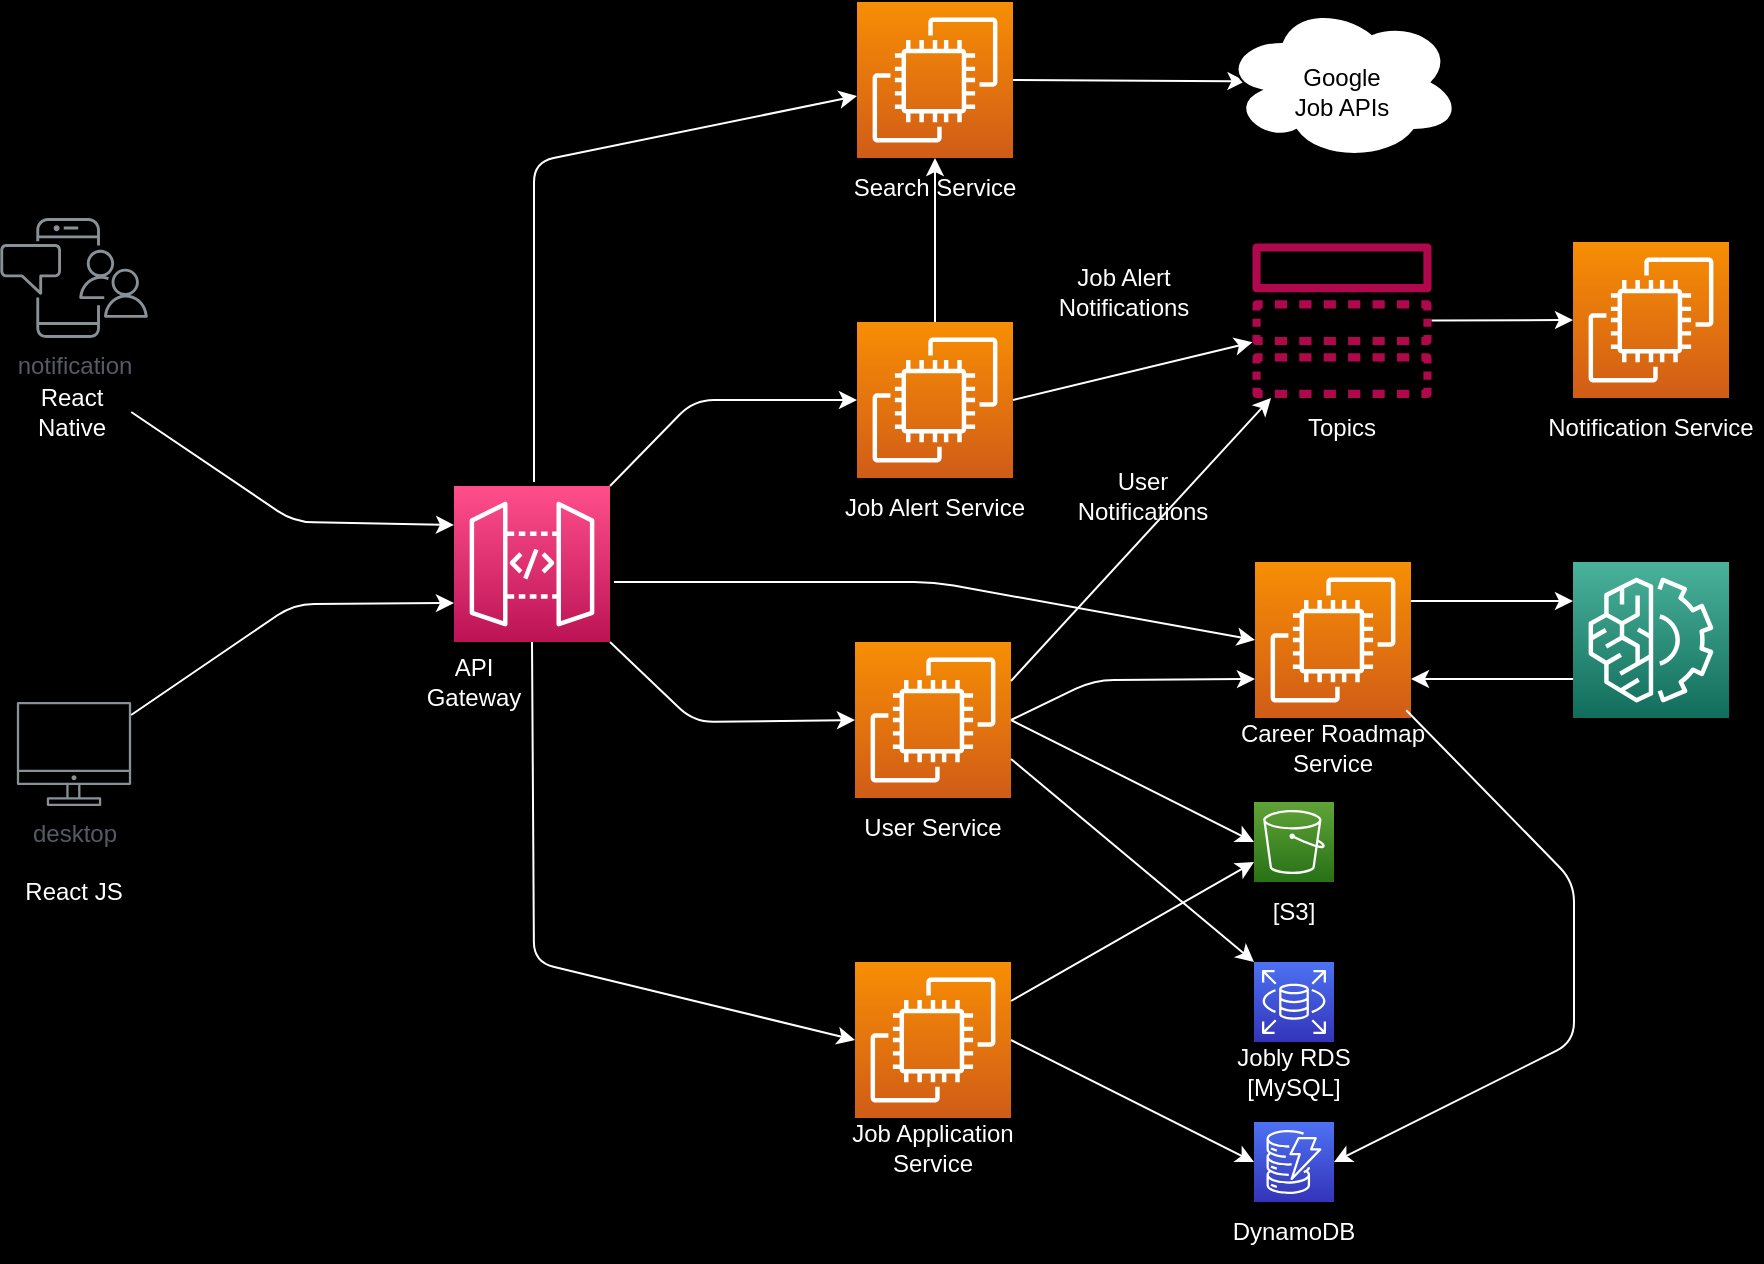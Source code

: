 <mxfile>
    <diagram id="Ht1M8jgEwFfnCIfOTk4-" name="Page-1">
        <mxGraphModel dx="959" dy="666" grid="1" gridSize="10" guides="1" tooltips="1" connect="1" arrows="1" fold="1" page="1" pageScale="1" pageWidth="1169" pageHeight="827" background="#000000" math="0" shadow="0">
            <root>
                <mxCell id="0"/>
                <mxCell id="1" parent="0"/>
                <mxCell id="11" value="" style="group" parent="1" vertex="1" connectable="0">
                    <mxGeometry x="465" y="40" width="111" height="108" as="geometry"/>
                </mxCell>
                <mxCell id="8" value="" style="sketch=0;points=[[0,0,0],[0.25,0,0],[0.5,0,0],[0.75,0,0],[1,0,0],[0,1,0],[0.25,1,0],[0.5,1,0],[0.75,1,0],[1,1,0],[0,0.25,0],[0,0.5,0],[0,0.75,0],[1,0.25,0],[1,0.5,0],[1,0.75,0]];outlineConnect=0;fontColor=#232F3E;gradientColor=#F78E04;gradientDirection=north;fillColor=#D05C17;strokeColor=#ffffff;dashed=0;verticalLabelPosition=bottom;verticalAlign=top;align=center;html=1;fontSize=12;fontStyle=0;aspect=fixed;shape=mxgraph.aws4.resourceIcon;resIcon=mxgraph.aws4.ec2;" parent="11" vertex="1">
                    <mxGeometry x="16.5" width="78" height="78" as="geometry"/>
                </mxCell>
                <mxCell id="10" value="Search Service" style="text;html=1;strokeColor=none;fillColor=none;align=center;verticalAlign=middle;whiteSpace=wrap;rounded=0;fontColor=#FFFFFF;" parent="11" vertex="1">
                    <mxGeometry y="78" width="111" height="30" as="geometry"/>
                </mxCell>
                <mxCell id="12" value="" style="group" parent="1" vertex="1" connectable="0">
                    <mxGeometry x="465" y="200" width="111" height="108" as="geometry"/>
                </mxCell>
                <mxCell id="13" value="" style="sketch=0;points=[[0,0,0],[0.25,0,0],[0.5,0,0],[0.75,0,0],[1,0,0],[0,1,0],[0.25,1,0],[0.5,1,0],[0.75,1,0],[1,1,0],[0,0.25,0],[0,0.5,0],[0,0.75,0],[1,0.25,0],[1,0.5,0],[1,0.75,0]];outlineConnect=0;fontColor=#232F3E;gradientColor=#F78E04;gradientDirection=north;fillColor=#D05C17;strokeColor=#ffffff;dashed=0;verticalLabelPosition=bottom;verticalAlign=top;align=center;html=1;fontSize=12;fontStyle=0;aspect=fixed;shape=mxgraph.aws4.resourceIcon;resIcon=mxgraph.aws4.ec2;" parent="12" vertex="1">
                    <mxGeometry x="16.5" width="78" height="78" as="geometry"/>
                </mxCell>
                <mxCell id="14" value="Job Alert Service" style="text;html=1;strokeColor=none;fillColor=none;align=center;verticalAlign=middle;whiteSpace=wrap;rounded=0;fontColor=#FFFFFF;" parent="12" vertex="1">
                    <mxGeometry y="78" width="111" height="30" as="geometry"/>
                </mxCell>
                <mxCell id="15" value="" style="group" parent="1" vertex="1" connectable="0">
                    <mxGeometry x="823" y="160" width="111" height="108" as="geometry"/>
                </mxCell>
                <mxCell id="16" value="" style="sketch=0;points=[[0,0,0],[0.25,0,0],[0.5,0,0],[0.75,0,0],[1,0,0],[0,1,0],[0.25,1,0],[0.5,1,0],[0.75,1,0],[1,1,0],[0,0.25,0],[0,0.5,0],[0,0.75,0],[1,0.25,0],[1,0.5,0],[1,0.75,0]];outlineConnect=0;fontColor=#232F3E;gradientColor=#F78E04;gradientDirection=north;fillColor=#D05C17;strokeColor=#ffffff;dashed=0;verticalLabelPosition=bottom;verticalAlign=top;align=center;html=1;fontSize=12;fontStyle=0;aspect=fixed;shape=mxgraph.aws4.resourceIcon;resIcon=mxgraph.aws4.ec2;" parent="15" vertex="1">
                    <mxGeometry x="16.5" width="78" height="78" as="geometry"/>
                </mxCell>
                <mxCell id="17" value="Notification Service" style="text;html=1;strokeColor=none;fillColor=none;align=center;verticalAlign=middle;whiteSpace=wrap;rounded=0;fontColor=#FFFFFF;" parent="15" vertex="1">
                    <mxGeometry y="78" width="111" height="30" as="geometry"/>
                </mxCell>
                <mxCell id="18" value="" style="group" parent="1" vertex="1" connectable="0">
                    <mxGeometry x="464" y="360" width="110" height="108" as="geometry"/>
                </mxCell>
                <mxCell id="19" value="" style="sketch=0;points=[[0,0,0],[0.25,0,0],[0.5,0,0],[0.75,0,0],[1,0,0],[0,1,0],[0.25,1,0],[0.5,1,0],[0.75,1,0],[1,1,0],[0,0.25,0],[0,0.5,0],[0,0.75,0],[1,0.25,0],[1,0.5,0],[1,0.75,0]];outlineConnect=0;fontColor=#232F3E;gradientColor=#F78E04;gradientDirection=north;fillColor=#D05C17;strokeColor=#ffffff;dashed=0;verticalLabelPosition=bottom;verticalAlign=top;align=center;html=1;fontSize=12;fontStyle=0;aspect=fixed;shape=mxgraph.aws4.resourceIcon;resIcon=mxgraph.aws4.ec2;" parent="18" vertex="1">
                    <mxGeometry x="16.5" width="78" height="78" as="geometry"/>
                </mxCell>
                <mxCell id="20" value="User Service" style="text;html=1;strokeColor=none;fillColor=none;align=center;verticalAlign=middle;whiteSpace=wrap;rounded=0;fontColor=#FFFFFF;" parent="18" vertex="1">
                    <mxGeometry y="78" width="111" height="30" as="geometry"/>
                </mxCell>
                <mxCell id="21" value="" style="group" parent="1" vertex="1" connectable="0">
                    <mxGeometry x="664" y="320" width="111" height="108" as="geometry"/>
                </mxCell>
                <mxCell id="22" value="" style="sketch=0;points=[[0,0,0],[0.25,0,0],[0.5,0,0],[0.75,0,0],[1,0,0],[0,1,0],[0.25,1,0],[0.5,1,0],[0.75,1,0],[1,1,0],[0,0.25,0],[0,0.5,0],[0,0.75,0],[1,0.25,0],[1,0.5,0],[1,0.75,0]];outlineConnect=0;fontColor=#232F3E;gradientColor=#F78E04;gradientDirection=north;fillColor=#D05C17;strokeColor=#ffffff;dashed=0;verticalLabelPosition=bottom;verticalAlign=top;align=center;html=1;fontSize=12;fontStyle=0;aspect=fixed;shape=mxgraph.aws4.resourceIcon;resIcon=mxgraph.aws4.ec2;" parent="21" vertex="1">
                    <mxGeometry x="16.5" width="78" height="78" as="geometry"/>
                </mxCell>
                <mxCell id="23" value="Career Roadmap Service" style="text;html=1;strokeColor=none;fillColor=none;align=center;verticalAlign=middle;whiteSpace=wrap;rounded=0;fontColor=#FFFFFF;" parent="21" vertex="1">
                    <mxGeometry y="78" width="111" height="30" as="geometry"/>
                </mxCell>
                <mxCell id="30" style="edgeStyle=none;html=1;exitX=0.5;exitY=0;exitDx=0;exitDy=0;exitPerimeter=0;entryX=0.5;entryY=0;entryDx=0;entryDy=0;strokeColor=#FFFFFF;" parent="1" source="13" target="10" edge="1">
                    <mxGeometry relative="1" as="geometry"/>
                </mxCell>
                <mxCell id="34" style="edgeStyle=none;html=1;entryX=0;entryY=0.5;entryDx=0;entryDy=0;entryPerimeter=0;strokeColor=#FFFFFF;" parent="1" target="22" edge="1">
                    <mxGeometry relative="1" as="geometry">
                        <mxPoint x="360" y="330" as="sourcePoint"/>
                        <Array as="points">
                            <mxPoint x="520" y="330"/>
                        </Array>
                    </mxGeometry>
                </mxCell>
                <mxCell id="37" value="" style="group" parent="1" vertex="1" connectable="0">
                    <mxGeometry x="464" y="520" width="111" height="108" as="geometry"/>
                </mxCell>
                <mxCell id="38" value="" style="sketch=0;points=[[0,0,0],[0.25,0,0],[0.5,0,0],[0.75,0,0],[1,0,0],[0,1,0],[0.25,1,0],[0.5,1,0],[0.75,1,0],[1,1,0],[0,0.25,0],[0,0.5,0],[0,0.75,0],[1,0.25,0],[1,0.5,0],[1,0.75,0]];outlineConnect=0;fontColor=#232F3E;gradientColor=#F78E04;gradientDirection=north;fillColor=#D05C17;strokeColor=#ffffff;dashed=0;verticalLabelPosition=bottom;verticalAlign=top;align=center;html=1;fontSize=12;fontStyle=0;aspect=fixed;shape=mxgraph.aws4.resourceIcon;resIcon=mxgraph.aws4.ec2;" parent="37" vertex="1">
                    <mxGeometry x="16.5" width="78" height="78" as="geometry"/>
                </mxCell>
                <mxCell id="39" value="Job Application Service" style="text;html=1;strokeColor=none;fillColor=none;align=center;verticalAlign=middle;whiteSpace=wrap;rounded=0;fontColor=#FFFFFF;" parent="37" vertex="1">
                    <mxGeometry y="78" width="111" height="30" as="geometry"/>
                </mxCell>
                <mxCell id="40" style="edgeStyle=none;html=1;exitX=0.5;exitY=1;exitDx=0;exitDy=0;entryX=0;entryY=0.5;entryDx=0;entryDy=0;entryPerimeter=0;strokeColor=#FFFFFF;exitPerimeter=0;" parent="1" source="98" target="38" edge="1">
                    <mxGeometry relative="1" as="geometry">
                        <Array as="points">
                            <mxPoint x="320" y="520"/>
                        </Array>
                    </mxGeometry>
                </mxCell>
                <mxCell id="44" style="edgeStyle=none;html=1;entryX=0;entryY=0.5;entryDx=0;entryDy=0;entryPerimeter=0;strokeColor=#FFFFFF;" parent="1" source="41" target="16" edge="1">
                    <mxGeometry relative="1" as="geometry">
                        <mxPoint x="770" y="278" as="sourcePoint"/>
                        <mxPoint x="840" y="278" as="targetPoint"/>
                    </mxGeometry>
                </mxCell>
                <mxCell id="51" style="edgeStyle=none;html=1;exitX=0;exitY=0.75;exitDx=0;exitDy=0;exitPerimeter=0;entryX=1;entryY=0.75;entryDx=0;entryDy=0;entryPerimeter=0;strokeColor=#FFFFFF;" parent="1" source="49" target="22" edge="1">
                    <mxGeometry relative="1" as="geometry"/>
                </mxCell>
                <mxCell id="50" style="edgeStyle=none;html=1;exitX=1;exitY=0.25;exitDx=0;exitDy=0;exitPerimeter=0;entryX=0;entryY=0.25;entryDx=0;entryDy=0;entryPerimeter=0;strokeColor=#FFFFFF;" parent="1" source="22" target="49" edge="1">
                    <mxGeometry relative="1" as="geometry"/>
                </mxCell>
                <mxCell id="52" style="edgeStyle=none;html=1;entryX=0.098;entryY=0.495;entryDx=0;entryDy=0;entryPerimeter=0;strokeColor=#FFFFFF;exitX=1;exitY=0.5;exitDx=0;exitDy=0;exitPerimeter=0;" parent="1" target="46" edge="1" source="8">
                    <mxGeometry relative="1" as="geometry">
                        <mxPoint x="560" y="120" as="sourcePoint"/>
                    </mxGeometry>
                </mxCell>
                <mxCell id="55" value="" style="group;fontColor=#FFFFFF;" parent="1" vertex="1" connectable="0">
                    <mxGeometry x="839.5" y="320" width="78" height="108" as="geometry"/>
                </mxCell>
                <mxCell id="49" value="" style="sketch=0;points=[[0,0,0],[0.25,0,0],[0.5,0,0],[0.75,0,0],[1,0,0],[0,1,0],[0.25,1,0],[0.5,1,0],[0.75,1,0],[1,1,0],[0,0.25,0],[0,0.5,0],[0,0.75,0],[1,0.25,0],[1,0.5,0],[1,0.75,0]];outlineConnect=0;fontColor=#232F3E;gradientColor=#4AB29A;gradientDirection=north;fillColor=#116D5B;strokeColor=#ffffff;dashed=0;verticalLabelPosition=bottom;verticalAlign=top;align=center;html=1;fontSize=12;fontStyle=0;aspect=fixed;shape=mxgraph.aws4.resourceIcon;resIcon=mxgraph.aws4.machine_learning;" parent="55" vertex="1">
                    <mxGeometry width="78" height="78" as="geometry"/>
                </mxCell>
                <mxCell id="54" value="Chat-GPT" style="text;html=1;strokeColor=none;fillColor=none;align=center;verticalAlign=middle;whiteSpace=wrap;rounded=0;" parent="55" vertex="1">
                    <mxGeometry x="9" y="78" width="60" height="30" as="geometry"/>
                </mxCell>
                <mxCell id="57" value="" style="group" parent="1" vertex="1" connectable="0">
                    <mxGeometry x="679" y="160.69" width="90" height="107.31" as="geometry"/>
                </mxCell>
                <mxCell id="41" value="" style="sketch=0;outlineConnect=0;fontColor=#232F3E;gradientColor=none;fillColor=#B0084D;strokeColor=none;dashed=0;verticalLabelPosition=bottom;verticalAlign=top;align=center;html=1;fontSize=12;fontStyle=0;aspect=fixed;pointerEvents=1;shape=mxgraph.aws4.topic;" parent="57" vertex="1">
                    <mxGeometry width="90" height="77.31" as="geometry"/>
                </mxCell>
                <mxCell id="45" value="Topics" style="text;html=1;strokeColor=none;fillColor=none;align=center;verticalAlign=middle;whiteSpace=wrap;rounded=0;fontColor=#FFFFFF;" parent="57" vertex="1">
                    <mxGeometry x="15" y="77.31" width="60" height="30" as="geometry"/>
                </mxCell>
                <mxCell id="60" style="edgeStyle=none;html=1;exitX=1;exitY=0.5;exitDx=0;exitDy=0;exitPerimeter=0;entryX=0;entryY=0.5;entryDx=0;entryDy=0;entryPerimeter=0;strokeColor=#FFFFFF;fontColor=#FFFFFF;" edge="1" parent="1" source="19" target="58">
                    <mxGeometry relative="1" as="geometry"/>
                </mxCell>
                <mxCell id="62" style="edgeStyle=none;html=1;entryX=0;entryY=0;entryDx=0;entryDy=0;entryPerimeter=0;strokeColor=#FFFFFF;fontColor=#FFFFFF;exitX=1;exitY=0.75;exitDx=0;exitDy=0;exitPerimeter=0;" edge="1" parent="1" source="19" target="61">
                    <mxGeometry relative="1" as="geometry">
                        <mxPoint x="550" y="440" as="sourcePoint"/>
                    </mxGeometry>
                </mxCell>
                <mxCell id="66" value="" style="group" vertex="1" connectable="0" parent="1">
                    <mxGeometry x="670" y="520" width="60" height="70" as="geometry"/>
                </mxCell>
                <mxCell id="61" value="" style="sketch=0;points=[[0,0,0],[0.25,0,0],[0.5,0,0],[0.75,0,0],[1,0,0],[0,1,0],[0.25,1,0],[0.5,1,0],[0.75,1,0],[1,1,0],[0,0.25,0],[0,0.5,0],[0,0.75,0],[1,0.25,0],[1,0.5,0],[1,0.75,0]];outlineConnect=0;fontColor=#232F3E;gradientColor=#4D72F3;gradientDirection=north;fillColor=#3334B9;strokeColor=#ffffff;dashed=0;verticalLabelPosition=bottom;verticalAlign=top;align=center;html=1;fontSize=12;fontStyle=0;aspect=fixed;shape=mxgraph.aws4.resourceIcon;resIcon=mxgraph.aws4.rds;" vertex="1" parent="66">
                    <mxGeometry x="10" width="40" height="40" as="geometry"/>
                </mxCell>
                <mxCell id="65" value="Jobly RDS&lt;br&gt;[MySQL]" style="text;html=1;strokeColor=none;fillColor=none;align=center;verticalAlign=middle;whiteSpace=wrap;rounded=0;fontColor=#FFFFFF;" vertex="1" parent="66">
                    <mxGeometry y="40" width="60" height="30" as="geometry"/>
                </mxCell>
                <mxCell id="72" value="" style="group" vertex="1" connectable="0" parent="1">
                    <mxGeometry x="60" y="390" width="60" height="110" as="geometry"/>
                </mxCell>
                <mxCell id="68" value="desktop" style="sketch=0;outlineConnect=0;gradientColor=none;fontColor=#545B64;strokeColor=none;fillColor=#879196;dashed=0;verticalLabelPosition=bottom;verticalAlign=top;align=center;html=1;fontSize=12;fontStyle=0;aspect=fixed;shape=mxgraph.aws4.illustration_desktop;pointerEvents=1" vertex="1" parent="72">
                    <mxGeometry x="1.43" width="57.14" height="52" as="geometry"/>
                </mxCell>
                <mxCell id="71" value="React JS" style="text;html=1;strokeColor=none;fillColor=none;align=center;verticalAlign=middle;whiteSpace=wrap;rounded=0;fontColor=#FFFFFF;" vertex="1" parent="72">
                    <mxGeometry y="80" width="60" height="30" as="geometry"/>
                </mxCell>
                <mxCell id="73" value="" style="group" vertex="1" connectable="0" parent="1">
                    <mxGeometry x="110" y="196" width="74.07" height="112" as="geometry"/>
                </mxCell>
                <mxCell id="97" value="" style="group" vertex="1" connectable="0" parent="73">
                    <mxGeometry x="-57" y="-48" width="74.07" height="112" as="geometry"/>
                </mxCell>
                <mxCell id="67" value="notification" style="sketch=0;outlineConnect=0;gradientColor=none;fontColor=#545B64;strokeColor=none;fillColor=#879196;dashed=0;verticalLabelPosition=bottom;verticalAlign=top;align=center;html=1;fontSize=12;fontStyle=0;aspect=fixed;shape=mxgraph.aws4.illustration_notification;pointerEvents=1" vertex="1" parent="97">
                    <mxGeometry width="74.07" height="60" as="geometry"/>
                </mxCell>
                <mxCell id="70" value="React Native" style="text;html=1;strokeColor=none;fillColor=none;align=center;verticalAlign=middle;whiteSpace=wrap;rounded=0;fontColor=#FFFFFF;" vertex="1" parent="97">
                    <mxGeometry x="5.61" y="82" width="60" height="30" as="geometry"/>
                </mxCell>
                <mxCell id="74" style="edgeStyle=none;html=1;strokeColor=#FFFFFF;fontColor=#FFFFFF;" edge="1" parent="1" target="8">
                    <mxGeometry relative="1" as="geometry">
                        <mxPoint x="320" y="280" as="sourcePoint"/>
                        <Array as="points">
                            <mxPoint x="320" y="120"/>
                        </Array>
                    </mxGeometry>
                </mxCell>
                <mxCell id="80" value="" style="group" vertex="1" connectable="0" parent="1">
                    <mxGeometry x="585" y="170" width="60" height="30" as="geometry"/>
                </mxCell>
                <mxCell id="87" value="" style="group" vertex="1" connectable="0" parent="80">
                    <mxGeometry width="60" height="30" as="geometry"/>
                </mxCell>
                <mxCell id="32" style="edgeStyle=none;html=1;exitX=1;exitY=0.5;exitDx=0;exitDy=0;exitPerimeter=0;strokeColor=#FFFFFF;" parent="87" source="13" target="41" edge="1">
                    <mxGeometry relative="1" as="geometry"/>
                </mxCell>
                <mxCell id="79" value="Job Alert Notifications" style="text;html=1;strokeColor=none;fillColor=none;align=center;verticalAlign=middle;whiteSpace=wrap;rounded=0;fontColor=#FFFFFF;" vertex="1" parent="87">
                    <mxGeometry width="60" height="30" as="geometry"/>
                </mxCell>
                <mxCell id="81" style="edgeStyle=none;html=1;exitX=1;exitY=0.5;exitDx=0;exitDy=0;strokeColor=#FFFFFF;fontColor=#FFFFFF;entryX=0;entryY=0.25;entryDx=0;entryDy=0;entryPerimeter=0;" edge="1" parent="1" source="70" target="98">
                    <mxGeometry relative="1" as="geometry">
                        <mxPoint x="137.14" y="287.5" as="sourcePoint"/>
                        <mxPoint x="430" y="300" as="targetPoint"/>
                        <Array as="points">
                            <mxPoint x="200" y="300"/>
                        </Array>
                    </mxGeometry>
                </mxCell>
                <mxCell id="86" value="" style="group" vertex="1" connectable="0" parent="1">
                    <mxGeometry x="599" y="268" width="170" height="30" as="geometry"/>
                </mxCell>
                <mxCell id="77" value="" style="group" vertex="1" connectable="0" parent="86">
                    <mxGeometry width="170" height="30" as="geometry"/>
                </mxCell>
                <mxCell id="76" value="User Notifications" style="text;html=1;strokeColor=none;fillColor=none;align=center;verticalAlign=middle;whiteSpace=wrap;rounded=0;fontColor=#FFFFFF;" vertex="1" parent="77">
                    <mxGeometry y="7.5" width="51" height="22.5" as="geometry"/>
                </mxCell>
                <mxCell id="85" style="edgeStyle=none;html=1;exitX=1;exitY=0.25;exitDx=0;exitDy=0;exitPerimeter=0;strokeColor=#FFFFFF;fontColor=#FFFFFF;" edge="1" parent="86" source="19" target="41">
                    <mxGeometry relative="1" as="geometry"/>
                </mxCell>
                <mxCell id="88" value="" style="group" vertex="1" connectable="0" parent="1">
                    <mxGeometry x="670" y="440" width="60" height="70" as="geometry"/>
                </mxCell>
                <mxCell id="58" value="" style="sketch=0;points=[[0,0,0],[0.25,0,0],[0.5,0,0],[0.75,0,0],[1,0,0],[0,1,0],[0.25,1,0],[0.5,1,0],[0.75,1,0],[1,1,0],[0,0.25,0],[0,0.5,0],[0,0.75,0],[1,0.25,0],[1,0.5,0],[1,0.75,0]];outlineConnect=0;fontColor=#232F3E;gradientColor=#60A337;gradientDirection=north;fillColor=#277116;strokeColor=#ffffff;dashed=0;verticalLabelPosition=bottom;verticalAlign=top;align=center;html=1;fontSize=12;fontStyle=0;aspect=fixed;shape=mxgraph.aws4.resourceIcon;resIcon=mxgraph.aws4.s3;" vertex="1" parent="88">
                    <mxGeometry x="10" width="40" height="40" as="geometry"/>
                </mxCell>
                <mxCell id="59" value="[S3]" style="text;html=1;strokeColor=none;fillColor=none;align=center;verticalAlign=middle;whiteSpace=wrap;rounded=0;fontColor=#FFFFFF;" vertex="1" parent="88">
                    <mxGeometry y="40" width="60" height="30" as="geometry"/>
                </mxCell>
                <mxCell id="89" value="" style="group" vertex="1" connectable="0" parent="1">
                    <mxGeometry x="664" y="40" width="120" height="120" as="geometry"/>
                </mxCell>
                <mxCell id="46" value="" style="ellipse;shape=cloud;whiteSpace=wrap;html=1;" parent="89" vertex="1">
                    <mxGeometry width="120" height="80" as="geometry"/>
                </mxCell>
                <mxCell id="56" value="" style="group" parent="89" vertex="1" connectable="0">
                    <mxGeometry y="40" width="120" height="80" as="geometry"/>
                </mxCell>
                <mxCell id="53" value="Google Job APIs" style="text;html=1;strokeColor=none;fillColor=none;align=center;verticalAlign=middle;whiteSpace=wrap;rounded=0;" parent="56" vertex="1">
                    <mxGeometry x="30" y="-10" width="60" height="30" as="geometry"/>
                </mxCell>
                <mxCell id="93" value="" style="group" vertex="1" connectable="0" parent="1">
                    <mxGeometry x="670" y="600" width="60" height="70" as="geometry"/>
                </mxCell>
                <mxCell id="91" value="" style="sketch=0;points=[[0,0,0],[0.25,0,0],[0.5,0,0],[0.75,0,0],[1,0,0],[0,1,0],[0.25,1,0],[0.5,1,0],[0.75,1,0],[1,1,0],[0,0.25,0],[0,0.5,0],[0,0.75,0],[1,0.25,0],[1,0.5,0],[1,0.75,0]];outlineConnect=0;fontColor=#232F3E;gradientColor=#4D72F3;gradientDirection=north;fillColor=#3334B9;strokeColor=#ffffff;dashed=0;verticalLabelPosition=bottom;verticalAlign=top;align=center;html=1;fontSize=12;fontStyle=0;aspect=fixed;shape=mxgraph.aws4.resourceIcon;resIcon=mxgraph.aws4.dynamodb;" vertex="1" parent="93">
                    <mxGeometry x="10" width="40" height="40" as="geometry"/>
                </mxCell>
                <mxCell id="92" value="DynamoDB" style="text;html=1;strokeColor=none;fillColor=none;align=center;verticalAlign=middle;whiteSpace=wrap;rounded=0;fontColor=#FFFFFF;" vertex="1" parent="93">
                    <mxGeometry y="40" width="60" height="30" as="geometry"/>
                </mxCell>
                <mxCell id="94" style="edgeStyle=none;html=1;exitX=1;exitY=0.5;exitDx=0;exitDy=0;exitPerimeter=0;entryX=0;entryY=0.5;entryDx=0;entryDy=0;entryPerimeter=0;strokeColor=#FFFFFF;fontColor=#FFFFFF;" edge="1" parent="1" source="38" target="91">
                    <mxGeometry relative="1" as="geometry"/>
                </mxCell>
                <mxCell id="95" style="edgeStyle=none;html=1;exitX=1;exitY=0.25;exitDx=0;exitDy=0;exitPerimeter=0;entryX=0;entryY=0.75;entryDx=0;entryDy=0;entryPerimeter=0;strokeColor=#FFFFFF;fontColor=#FFFFFF;" edge="1" parent="1" source="38" target="58">
                    <mxGeometry relative="1" as="geometry"/>
                </mxCell>
                <mxCell id="99" style="edgeStyle=none;html=1;strokeColor=#FFFFFF;fontColor=#FFFFFF;entryX=0;entryY=0.75;entryDx=0;entryDy=0;entryPerimeter=0;" edge="1" parent="1" source="68" target="98">
                    <mxGeometry relative="1" as="geometry">
                        <mxPoint x="115.61" y="268" as="sourcePoint"/>
                        <mxPoint x="280" y="332" as="targetPoint"/>
                        <Array as="points">
                            <mxPoint x="200" y="341"/>
                        </Array>
                    </mxGeometry>
                </mxCell>
                <mxCell id="100" style="edgeStyle=none;html=1;strokeColor=#FFFFFF;fontColor=#FFFFFF;exitX=1;exitY=0;exitDx=0;exitDy=0;exitPerimeter=0;entryX=0;entryY=0.5;entryDx=0;entryDy=0;entryPerimeter=0;" edge="1" parent="1" source="98" target="13">
                    <mxGeometry relative="1" as="geometry">
                        <mxPoint x="330" y="290" as="sourcePoint"/>
                        <mxPoint x="480" y="240" as="targetPoint"/>
                        <Array as="points">
                            <mxPoint x="400" y="239"/>
                        </Array>
                    </mxGeometry>
                </mxCell>
                <mxCell id="101" style="edgeStyle=none;html=1;exitX=1;exitY=1;exitDx=0;exitDy=0;entryX=0;entryY=0.5;entryDx=0;entryDy=0;entryPerimeter=0;strokeColor=#FFFFFF;exitPerimeter=0;" edge="1" parent="1" source="98" target="19">
                    <mxGeometry relative="1" as="geometry">
                        <mxPoint x="329" y="370" as="sourcePoint"/>
                        <mxPoint x="490.5" y="569" as="targetPoint"/>
                        <Array as="points">
                            <mxPoint x="400" y="400"/>
                        </Array>
                    </mxGeometry>
                </mxCell>
                <mxCell id="103" value="" style="group" vertex="1" connectable="0" parent="1">
                    <mxGeometry x="260" y="282" width="98" height="113" as="geometry"/>
                </mxCell>
                <mxCell id="98" value="" style="sketch=0;points=[[0,0,0],[0.25,0,0],[0.5,0,0],[0.75,0,0],[1,0,0],[0,1,0],[0.25,1,0],[0.5,1,0],[0.75,1,0],[1,1,0],[0,0.25,0],[0,0.5,0],[0,0.75,0],[1,0.25,0],[1,0.5,0],[1,0.75,0]];outlineConnect=0;fontColor=#232F3E;gradientColor=#FF4F8B;gradientDirection=north;fillColor=#BC1356;strokeColor=#ffffff;dashed=0;verticalLabelPosition=bottom;verticalAlign=top;align=center;html=1;fontSize=12;fontStyle=0;aspect=fixed;shape=mxgraph.aws4.resourceIcon;resIcon=mxgraph.aws4.api_gateway;" vertex="1" parent="103">
                    <mxGeometry x="20" width="78" height="78" as="geometry"/>
                </mxCell>
                <mxCell id="102" value="API Gateway" style="text;html=1;strokeColor=none;fillColor=none;align=center;verticalAlign=middle;whiteSpace=wrap;rounded=0;fontColor=#FFFFFF;" vertex="1" parent="103">
                    <mxGeometry y="83" width="60" height="30" as="geometry"/>
                </mxCell>
                <mxCell id="104" style="edgeStyle=none;html=1;exitX=0.83;exitY=-0.13;exitDx=0;exitDy=0;exitPerimeter=0;strokeColor=#FFFFFF;fontColor=#FFFFFF;entryX=1;entryY=0.5;entryDx=0;entryDy=0;entryPerimeter=0;" edge="1" parent="1" source="23" target="91">
                    <mxGeometry relative="1" as="geometry">
                        <mxPoint x="880" y="580" as="targetPoint"/>
                        <Array as="points">
                            <mxPoint x="840" y="480"/>
                            <mxPoint x="840" y="560"/>
                        </Array>
                    </mxGeometry>
                </mxCell>
                <mxCell id="105" style="edgeStyle=none;html=1;entryX=0;entryY=0.75;entryDx=0;entryDy=0;entryPerimeter=0;strokeColor=#FFFFFF;exitX=1;exitY=0.5;exitDx=0;exitDy=0;exitPerimeter=0;" edge="1" parent="1" source="19" target="22">
                    <mxGeometry relative="1" as="geometry">
                        <mxPoint x="370" y="340" as="sourcePoint"/>
                        <mxPoint x="690.5" y="369" as="targetPoint"/>
                        <Array as="points">
                            <mxPoint x="600" y="379"/>
                        </Array>
                    </mxGeometry>
                </mxCell>
            </root>
        </mxGraphModel>
    </diagram>
</mxfile>